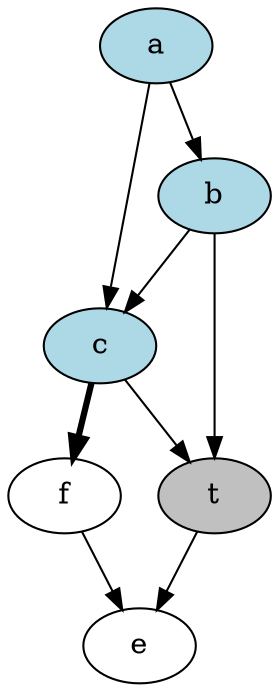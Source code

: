 digraph {
    a [style = filled, fillcolor = lightblue];
    b [style = filled, fillcolor = lightblue];
    c [style = filled, fillcolor = lightblue];

    t [style = filled, fillcolor = gray];

    a -> b [];
    a -> c [];
    b -> t [];
    b -> c [];
    c -> t [];
    c -> f [penwidth = 3];
    t -> e [];
    f -> e [];
}
